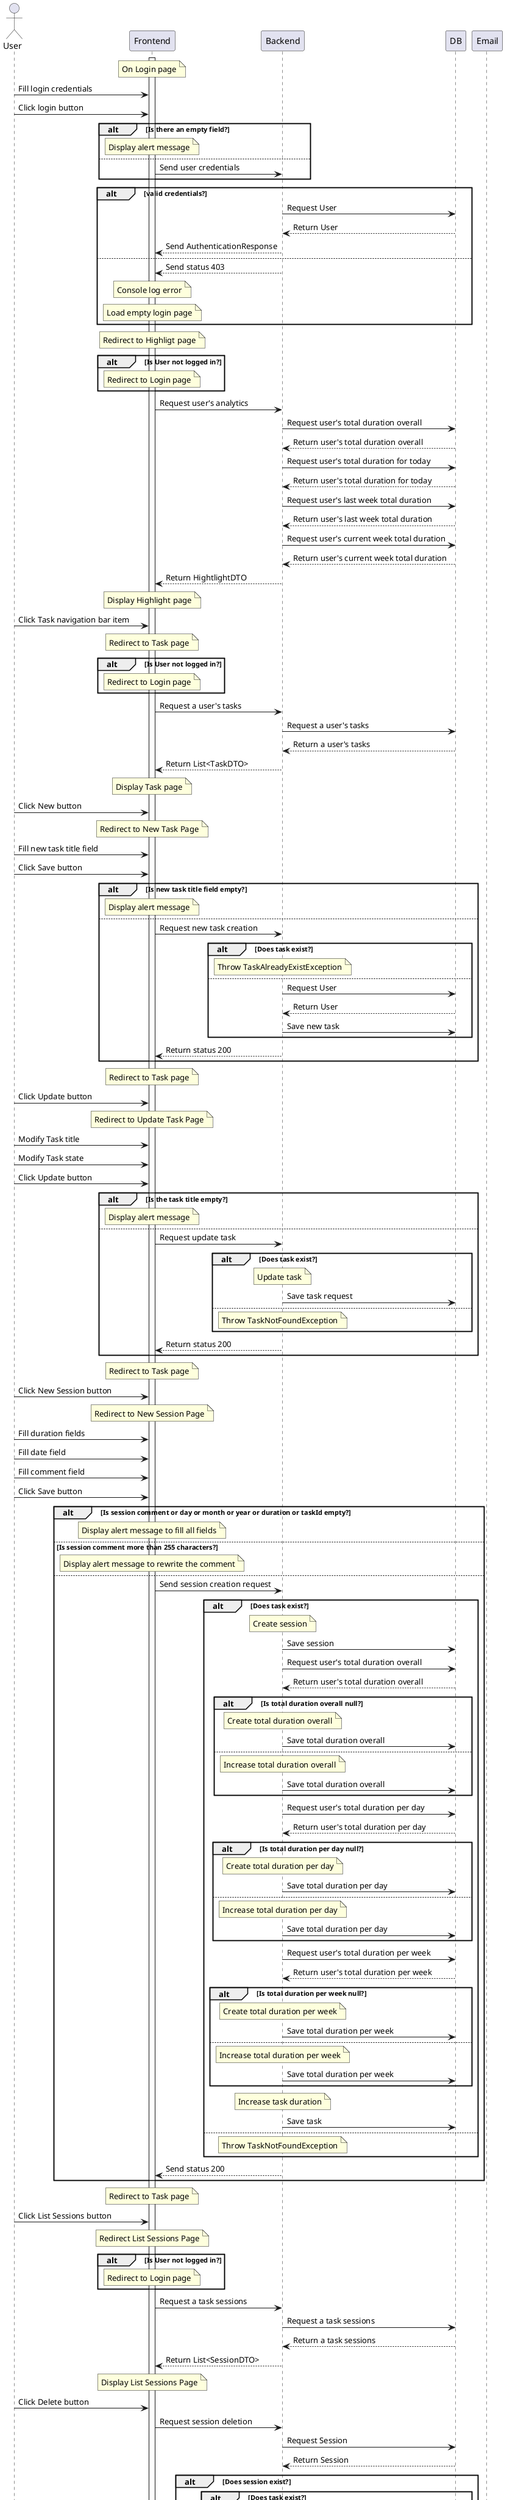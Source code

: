 @startuml
actor User
participant Frontend
activate Frontend
note over Frontend: On Login page
User -> Frontend: Fill login credentials
User -> Frontend: Click login button
alt Is there an empty field?
    note over Frontend: Display alert message
else
    Frontend -> Backend: Send user credentials
end
alt valid credentials?
    Backend -> DB: Request User
    DB --> Backend: Return User
    Backend --> Frontend: Send AuthenticationResponse
else
    Backend --> Frontend: Send status 403
    note over Frontend: Console log error
    
    note over Frontend
    Load empty login page
    end note
end

note over Frontend: Redirect to Highligt page
alt Is User not logged in?
    note over Frontend: Redirect to Login page
end

Frontend -> Backend: Request user's analytics
Backend -> DB: Request user's total duration overall
DB --> Backend: Return user's total duration overall
Backend -> DB: Request user's total duration for today
DB --> Backend: Return user's total duration for today
Backend -> DB: Request user's last week total duration
DB --> Backend: Return user's last week total duration
Backend -> DB: Request user's current week total duration
DB --> Backend: Return user's current week total duration
Backend --> Frontend: Return HightlightDTO

note over Frontend: Display Highlight page

User -> Frontend: Click Task navigation bar item
note over Frontend: Redirect to Task page

alt Is User not logged in?
    note over Frontend: Redirect to Login page
end

Frontend -> Backend: Request a user's tasks
Backend -> DB: Request a user's tasks
DB --> Backend: Return a user's tasks
Backend --> Frontend: Return List<TaskDTO>
note over Frontend: Display Task page

User -> Frontend: Click New button
note over Frontend: Redirect to New Task Page
User -> Frontend: Fill new task title field
User -> Frontend: Click Save button

alt Is new task title field empty?
    note over Frontend: Display alert message
else
    Frontend -> Backend: Request new task creation
    alt Does task exist?
        note over Backend: Throw TaskAlreadyExistException
    else
        Backend -> DB: Request User
        DB --> Backend: Return User
        Backend -> DB: Save new task
    end
    Backend --> Frontend: Return status 200
end
note over Frontend: Redirect to Task page

User -> Frontend: Click Update button
note over Frontend: Redirect to Update Task Page
User -> Frontend: Modify Task title
User -> Frontend: Modify Task state
User -> Frontend: Click Update button
alt Is the task title empty?
    note over Frontend: Display alert message
else
    Frontend -> Backend: Request update task
    alt Does task exist?
        note over Backend: Update task
        Backend -> DB: Save task request
    else
        note over Backend: Throw TaskNotFoundException
    end
    Backend --> Frontend: Return status 200
end
note over Frontend: Redirect to Task page

User -> Frontend: Click New Session button
note over Frontend: Redirect to New Session Page
User -> Frontend: Fill duration fields
User -> Frontend: Fill date field
User -> Frontend: Fill comment field
User -> Frontend: Click Save button
alt Is session comment or day or month or year or duration or taskId empty?
    note over Frontend: Display alert message to fill all fields
else Is session comment more than 255 characters?
    note over Frontend: Display alert message to rewrite the comment
else 
    Frontend -> Backend: Send session creation request
    alt Does task exist?
        note over Backend: Create session
        Backend -> DB: Save session

        Backend -> DB: Request user's total duration overall
        Backend <-- DB: Return user's total duration overall     
        alt Is total duration overall null?
            note over Backend: Create total duration overall
            Backend -> DB: Save total duration overall
        else 
            note over Backend: Increase total duration overall
            Backend -> DB: Save total duration overall
        end

        Backend -> DB: Request user's total duration per day
        Backend <-- DB: Return user's total duration per day     
        alt Is total duration per day null?
            note over Backend: Create total duration per day
            Backend -> DB: Save total duration per day
        else 
            note over Backend: Increase total duration per day
            Backend -> DB: Save total duration per day
        end

        Backend -> DB: Request user's total duration per week
        Backend <-- DB: Return user's total duration per week     
        alt Is total duration per week null?
            note over Backend: Create total duration per week
            Backend -> DB: Save total duration per week
        else 
            note over Backend: Increase total duration per week
            Backend -> DB: Save total duration per week
        end
        
        note over Backend: Increase task duration
        Backend -> DB: Save task
    else 
        note over Backend: Throw TaskNotFoundException
    end
    Backend --> Frontend: Send status 200
end
note over Frontend: Redirect to Task page

User -> Frontend: Click List Sessions button
note over Frontend: Redirect List Sessions Page
alt Is User not logged in?
    note over Frontend: Redirect to Login page
end
Frontend -> Backend: Request a task sessions
Backend -> DB: Request a task sessions
Backend <-- DB: Return a task sessions
Backend --> Frontend: Return List<SessionDTO>
note over Frontend: Display List Sessions Page
User -> Frontend: Click Delete button
Frontend -> Backend: Request session deletion
Backend -> DB: Request Session
DB --> Backend: Return Session

alt Does session exist?
    alt Does task exist?
        Backend -> DB: Request Task
        DB --> Backend: Return Task
 
        Backend -> DB: Request User total duration overall
        DB --> Backend: Return User total duration overall
        note over Backend: Decrease total Duration overall
        Backend -> DB: Save total duration overall

        Backend -> DB: Request User total duration per day
        DB --> Backend: Return User total duration per day
        note over Backend: Decrease total Duration per day
        Backend -> DB: Save total duration per day

        note over Backend: Calculate beginning and end of week
        Backend -> DB: Request User total duration per week
        DB --> Backend: Return User total duration per week
        note over Backend: Decrease total Duration per week
        Backend -> DB: Save total duration per week

        note over Backend: Decrease task total duration
        Backend -> DB: Save task total duration 
        
    else
        note over Backend: Throw TaskNotFoundException
    end

else 
    note over Backend: Throw RuntimeException("Session does not exist"))
end

Backend --> Frontend: Send status 200
note over Frontend: Redirect to Task Page

User -> Frontend: Click navigation bar item Profile
note over Frontend: Redirect to Profile page
alt Is User not logged in?
    note over Frontend: Redirect to Login page
else

Frontend -> Backend: Request User information
Backend -> DB: Request User information
Backend <-- DB: Return User information
Backend --> Frontend: Return UserResponse
note over Frontend: Display Profile page
end

User -> Frontend: Click navigation bar item Logout
note over Frontend: Redirect to Login Page

User -> Frontend: Click Forgot your password link
note over Frontend: Redirect to Forgot your password page
User -> Frontend: Fill email field
User -> Frontend: Click Send reset link button
alt Is email field empty?
    note over Frontend: Display alert message to fill form
else
    Frontend -> Backend: Send forgot password request
    Backend -> DB: Request User
    DB -> Backend: Return User
    
    alt Does User exist?
        note over Backend: Generate reset token
        Backend -> DB: Save reset token
        note over Backend: Create email
        Backend -> Email: Send email
        Backend --> Frontend: Return status 200
    else 
        note over Backend: Throw UserNotFoundException
    end
    note over Frontend: Display alert message to check email
end
User -> Email: Click reset link
note over Frontend: Redirect to Reset Password Page
User -> Frontend: Fill password field
User -> Frontend: Fill confirm password field
User -> Frontend: Click Reset button
alt Is password or confirm password empty?
    note over Frontend: Display alert message to fill all fields
else Is password different from confirm password?
    note over Frontend: Display alert message password do not match
else 
    Frontend -> Backend: Send reset password request
    Backend -> DB: Request reset password token
    Backend <-- DB: Return reset password token
    
    alt Does password token exist?
        alt Has the token expired?
            note over Backend:Throw RuntimeException("Token has expired")
        else
            Backend -> DB: Request User
            DB -> Backend: Return User
            
            alt Does User exist?
                note over Backend: Update Password
                Backend -> DB: Delete token request
                Backend --> Frontend: Send 200 status
            else
                note over Backend: Throw UserNotFoundException 
            end 
        end 
    else
        note over Backend: Throw RuntimeException("Token not found")
    end
end

note over Frontend: On Login Page
User -> Frontend: Click Sign up link
note over Frontend: Redirect to Sign Up page
User -> Frontend: Fill form fields
User -> Frontend: Click Save button
alt Is any field empty?
    note over Frontend: Display alert message to fill all form fields
else Is email invalid?
    note over Frontend: Display alert message to enter a valid email
else Is password and confirm password different?
    note over Frontend: Display alert message that passwords do not match
else
    Frontend -> Backend: Send register user request
    
    alt Does user exist?
        note over Backend: Throw UserAlreadyExistException
    else
        note over Backend: Create User
        Backend -> DB: Save User
        Backend --> Frontend: Send 200 status
    end 
end
deactivate Frontend
@enduml